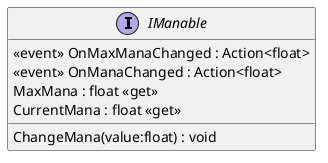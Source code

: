 @startuml
interface IManable {
     <<event>> OnMaxManaChanged : Action<float> 
     <<event>> OnManaChanged : Action<float> 
    MaxMana : float <<get>>
    CurrentMana : float <<get>>
    ChangeMana(value:float) : void
}
@enduml
